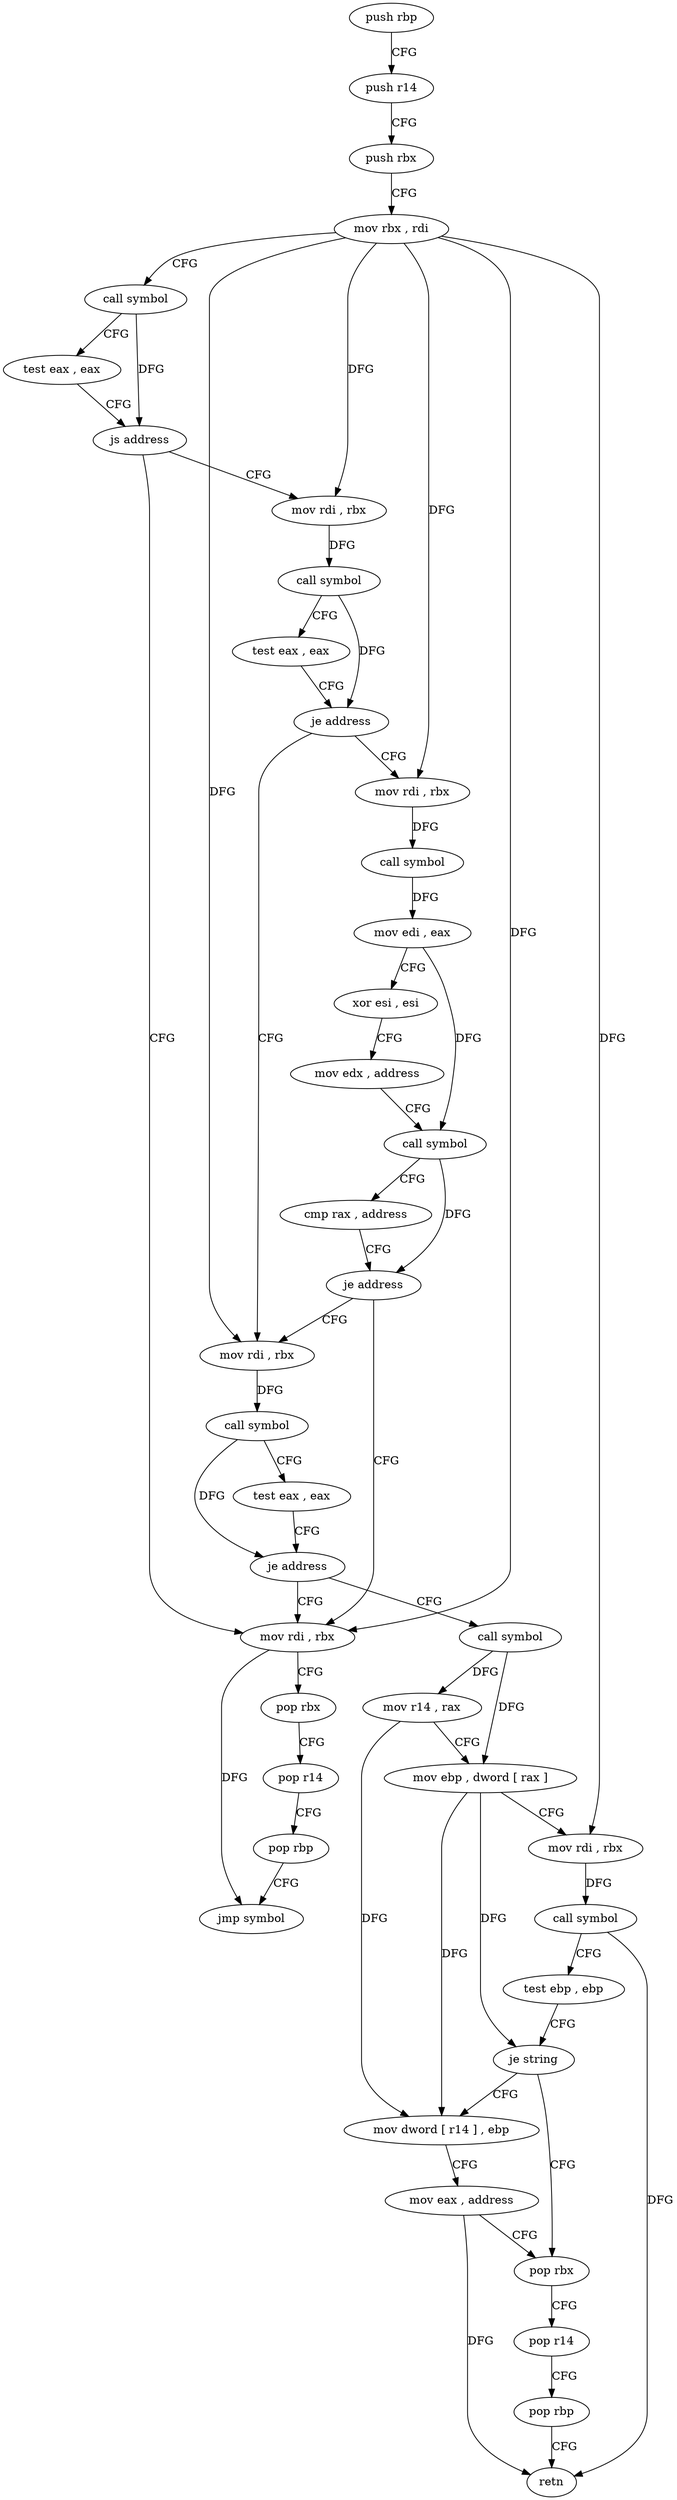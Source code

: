 digraph "func" {
"4265152" [label = "push rbp" ]
"4265153" [label = "push r14" ]
"4265155" [label = "push rbx" ]
"4265156" [label = "mov rbx , rdi" ]
"4265159" [label = "call symbol" ]
"4265164" [label = "test eax , eax" ]
"4265166" [label = "js address" ]
"4265255" [label = "mov rdi , rbx" ]
"4265168" [label = "mov rdi , rbx" ]
"4265258" [label = "pop rbx" ]
"4265259" [label = "pop r14" ]
"4265261" [label = "pop rbp" ]
"4265262" [label = "jmp symbol" ]
"4265171" [label = "call symbol" ]
"4265176" [label = "test eax , eax" ]
"4265178" [label = "je address" ]
"4265208" [label = "mov rdi , rbx" ]
"4265180" [label = "mov rdi , rbx" ]
"4265211" [label = "call symbol" ]
"4265216" [label = "test eax , eax" ]
"4265218" [label = "je address" ]
"4265220" [label = "call symbol" ]
"4265183" [label = "call symbol" ]
"4265188" [label = "mov edi , eax" ]
"4265190" [label = "xor esi , esi" ]
"4265192" [label = "mov edx , address" ]
"4265197" [label = "call symbol" ]
"4265202" [label = "cmp rax , address" ]
"4265206" [label = "je address" ]
"4265225" [label = "mov r14 , rax" ]
"4265228" [label = "mov ebp , dword [ rax ]" ]
"4265230" [label = "mov rdi , rbx" ]
"4265233" [label = "call symbol" ]
"4265238" [label = "test ebp , ebp" ]
"4265240" [label = "je string" ]
"4265250" [label = "pop rbx" ]
"4265242" [label = "mov dword [ r14 ] , ebp" ]
"4265251" [label = "pop r14" ]
"4265253" [label = "pop rbp" ]
"4265254" [label = "retn" ]
"4265245" [label = "mov eax , address" ]
"4265152" -> "4265153" [ label = "CFG" ]
"4265153" -> "4265155" [ label = "CFG" ]
"4265155" -> "4265156" [ label = "CFG" ]
"4265156" -> "4265159" [ label = "CFG" ]
"4265156" -> "4265255" [ label = "DFG" ]
"4265156" -> "4265168" [ label = "DFG" ]
"4265156" -> "4265208" [ label = "DFG" ]
"4265156" -> "4265180" [ label = "DFG" ]
"4265156" -> "4265230" [ label = "DFG" ]
"4265159" -> "4265164" [ label = "CFG" ]
"4265159" -> "4265166" [ label = "DFG" ]
"4265164" -> "4265166" [ label = "CFG" ]
"4265166" -> "4265255" [ label = "CFG" ]
"4265166" -> "4265168" [ label = "CFG" ]
"4265255" -> "4265258" [ label = "CFG" ]
"4265255" -> "4265262" [ label = "DFG" ]
"4265168" -> "4265171" [ label = "DFG" ]
"4265258" -> "4265259" [ label = "CFG" ]
"4265259" -> "4265261" [ label = "CFG" ]
"4265261" -> "4265262" [ label = "CFG" ]
"4265171" -> "4265176" [ label = "CFG" ]
"4265171" -> "4265178" [ label = "DFG" ]
"4265176" -> "4265178" [ label = "CFG" ]
"4265178" -> "4265208" [ label = "CFG" ]
"4265178" -> "4265180" [ label = "CFG" ]
"4265208" -> "4265211" [ label = "DFG" ]
"4265180" -> "4265183" [ label = "DFG" ]
"4265211" -> "4265216" [ label = "CFG" ]
"4265211" -> "4265218" [ label = "DFG" ]
"4265216" -> "4265218" [ label = "CFG" ]
"4265218" -> "4265255" [ label = "CFG" ]
"4265218" -> "4265220" [ label = "CFG" ]
"4265220" -> "4265225" [ label = "DFG" ]
"4265220" -> "4265228" [ label = "DFG" ]
"4265183" -> "4265188" [ label = "DFG" ]
"4265188" -> "4265190" [ label = "CFG" ]
"4265188" -> "4265197" [ label = "DFG" ]
"4265190" -> "4265192" [ label = "CFG" ]
"4265192" -> "4265197" [ label = "CFG" ]
"4265197" -> "4265202" [ label = "CFG" ]
"4265197" -> "4265206" [ label = "DFG" ]
"4265202" -> "4265206" [ label = "CFG" ]
"4265206" -> "4265255" [ label = "CFG" ]
"4265206" -> "4265208" [ label = "CFG" ]
"4265225" -> "4265228" [ label = "CFG" ]
"4265225" -> "4265242" [ label = "DFG" ]
"4265228" -> "4265230" [ label = "CFG" ]
"4265228" -> "4265240" [ label = "DFG" ]
"4265228" -> "4265242" [ label = "DFG" ]
"4265230" -> "4265233" [ label = "DFG" ]
"4265233" -> "4265238" [ label = "CFG" ]
"4265233" -> "4265254" [ label = "DFG" ]
"4265238" -> "4265240" [ label = "CFG" ]
"4265240" -> "4265250" [ label = "CFG" ]
"4265240" -> "4265242" [ label = "CFG" ]
"4265250" -> "4265251" [ label = "CFG" ]
"4265242" -> "4265245" [ label = "CFG" ]
"4265251" -> "4265253" [ label = "CFG" ]
"4265253" -> "4265254" [ label = "CFG" ]
"4265245" -> "4265250" [ label = "CFG" ]
"4265245" -> "4265254" [ label = "DFG" ]
}
